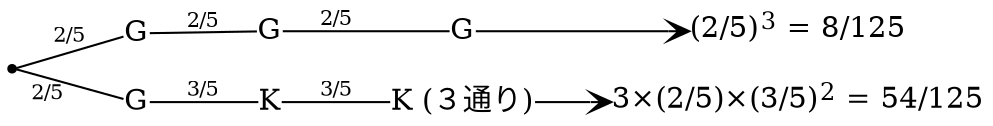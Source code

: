 digraph problem2 {
    rankdir = LR; // 左から右のレイアウトを指定

    // ダミーノード
    ""[shape=point];

    // ノードのスタイル設定
    node[shape=plain];

    // ノードの定義
    node1 [label="G"];
    node2 [label="G"];
    node3 [label="G"];
    node4 [label="K"];
    node5 [label="G"];
    node6 [label="K (３通り)"];
    node7 [label=<(2/5)<sup>3</sup> = 8/125>];
    node8 [label=<3×(2/5)×(3/5)<sup>2</sup> = 54/125>];

    // エッジの定義（有向）
    "" -> node1 [label=<<font point-size="10" color="black">2/5</font>>, arrowhead=none];
    "" -> node2 [xlabel=<<font point-size="10" color="black">2/5</font>>, arrowhead=none];

    node1 -> node3 [label=<<font point-size="10" color="black">2/5</font>>, arrowhead=none];
    node2 -> node4 [label=<<font point-size="10" color="black">3/5</font>>, arrowhead=none];

    node3 -> node5 [label=<<font point-size="10" color="black">2/5</font>>, arrowhead=none];
    node4 -> node6 [label=<<font point-size="10" color="black">3/5</font>>, arrowhead=none];

    node5 -> node7 [arrowhead=vee];
    node6 -> node8 [arrowhead=vee];
}